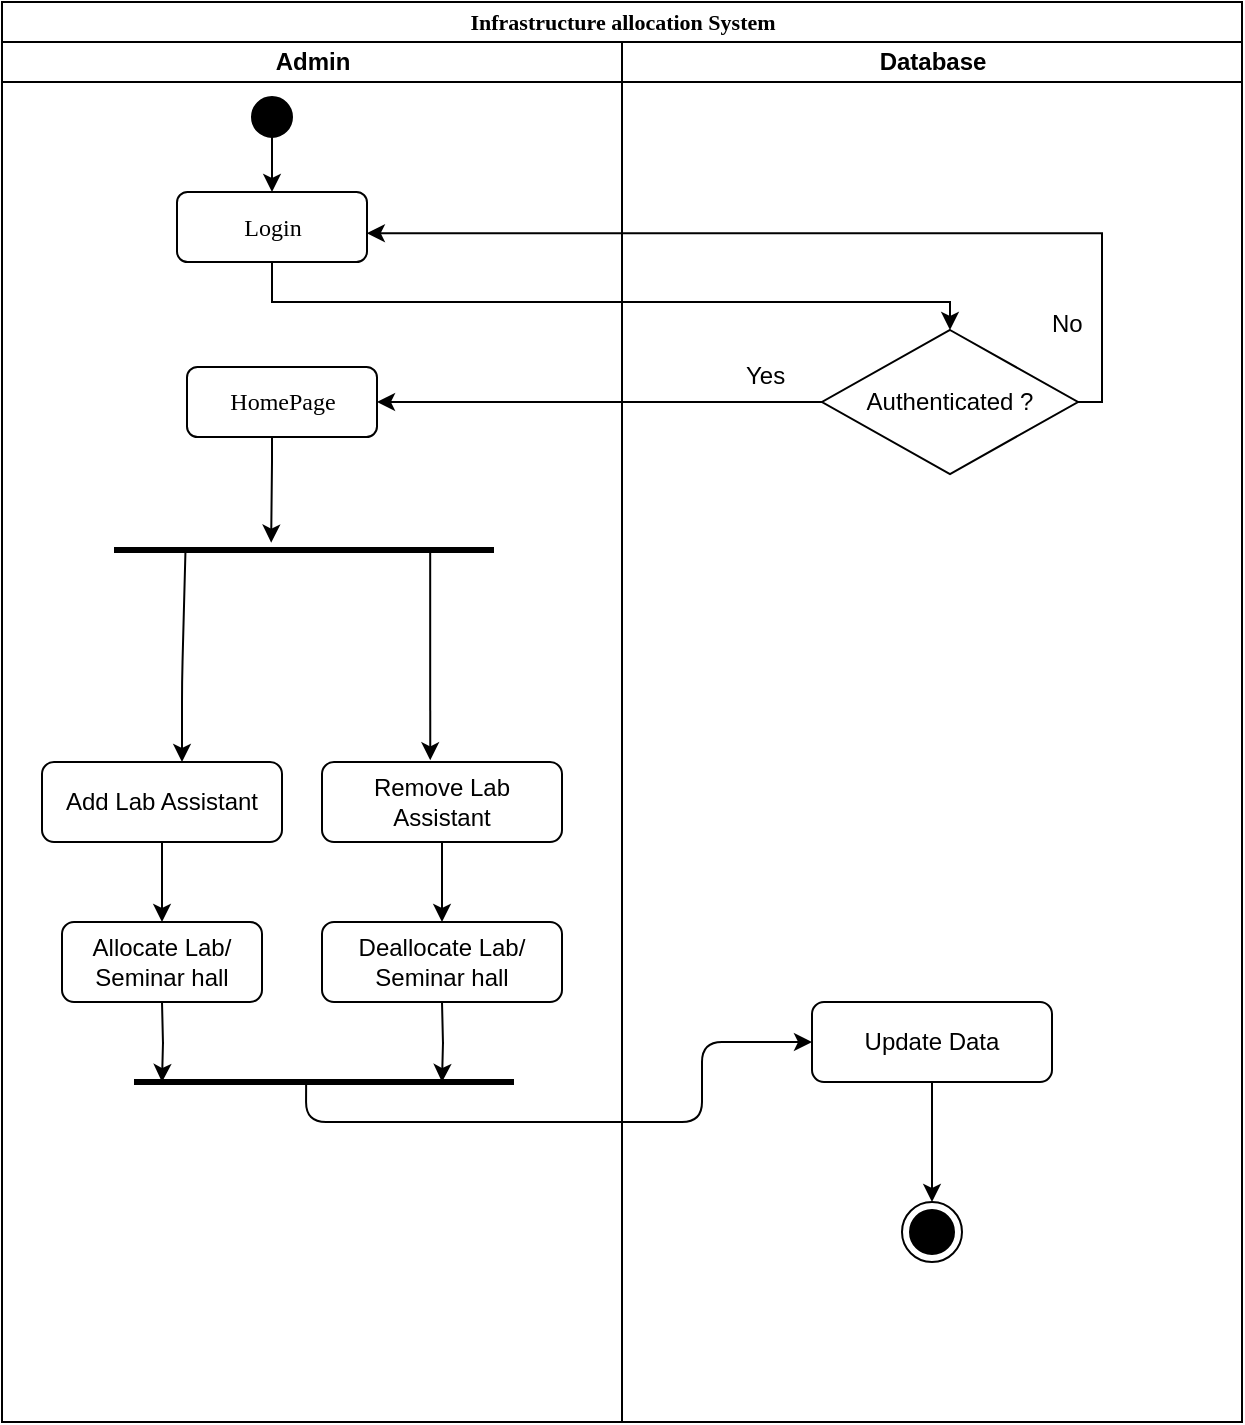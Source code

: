 <mxfile version="12.1.3" type="google" pages="3"><diagram name="Page-1" id="74e2e168-ea6b-b213-b513-2b3c1d86103e"><mxGraphModel dx="1041" dy="427" grid="1" gridSize="10" guides="1" tooltips="1" connect="1" arrows="1" fold="1" page="1" pageScale="1" pageWidth="1100" pageHeight="850" background="#ffffff" math="0" shadow="0"><root><mxCell id="0"/><mxCell id="1" parent="0"/><mxCell id="77e6c97f196da883-1" value="&lt;font style=&quot;font-size: 11px&quot;&gt;Infrastructure allocation System&lt;/font&gt;" style="swimlane;html=1;childLayout=stackLayout;startSize=20;rounded=0;shadow=0;labelBackgroundColor=none;strokeColor=#000000;strokeWidth=1;fillColor=#ffffff;fontFamily=Verdana;fontSize=8;fontColor=#000000;align=center;" parent="1" vertex="1"><mxGeometry x="310" y="40" width="620" height="710" as="geometry"><mxRectangle x="70" y="40" width="220" height="20" as="alternateBounds"/></mxGeometry></mxCell><mxCell id="77e6c97f196da883-4" value="Admin" style="swimlane;html=1;startSize=20;" parent="77e6c97f196da883-1" vertex="1"><mxGeometry y="20" width="310" height="690" as="geometry"><mxRectangle x="190" y="20" width="100" height="850" as="alternateBounds"/></mxGeometry></mxCell><mxCell id="auHFu0cXW8h2o8ZEL30k-44" style="edgeStyle=orthogonalEdgeStyle;rounded=0;orthogonalLoop=1;jettySize=auto;html=1;" parent="77e6c97f196da883-4" source="CKKticMdw2RrwCnCzweM-38" target="CKKticMdw2RrwCnCzweM-44" edge="1"><mxGeometry relative="1" as="geometry"/></mxCell><mxCell id="CKKticMdw2RrwCnCzweM-38" value="Add Lab Assistant" style="rounded=1;whiteSpace=wrap;html=1;fillColor=#FFFFFF;" parent="77e6c97f196da883-4" vertex="1"><mxGeometry x="20" y="360" width="120" height="40" as="geometry"/></mxCell><mxCell id="CKKticMdw2RrwCnCzweM-39" value="" style="ellipse;whiteSpace=wrap;html=1;fillColor=#000000;" parent="77e6c97f196da883-4" vertex="1"><mxGeometry x="125" y="27.5" width="20" height="20" as="geometry"/></mxCell><mxCell id="CKKticMdw2RrwCnCzweM-40" value="" style="endArrow=classic;html=1;exitX=0.5;exitY=1;exitDx=0;exitDy=0;entryX=0.5;entryY=0;entryDx=0;entryDy=0;" parent="77e6c97f196da883-4" source="CKKticMdw2RrwCnCzweM-39" target="CKKticMdw2RrwCnCzweM-82" edge="1"><mxGeometry width="50" height="50" relative="1" as="geometry"><mxPoint x="-315" y="-2.5" as="sourcePoint"/><mxPoint x="135" y="72.5" as="targetPoint"/></mxGeometry></mxCell><mxCell id="CKKticMdw2RrwCnCzweM-44" value="&lt;div&gt;Allocate Lab/&lt;/div&gt;&lt;div&gt;Seminar hall&lt;br&gt;&lt;/div&gt;" style="rounded=1;whiteSpace=wrap;html=1;fillColor=#FFFFFF;" parent="77e6c97f196da883-4" vertex="1"><mxGeometry x="30" y="440" width="100" height="40" as="geometry"/></mxCell><mxCell id="auHFu0cXW8h2o8ZEL30k-43" style="edgeStyle=orthogonalEdgeStyle;rounded=0;orthogonalLoop=1;jettySize=auto;html=1;" parent="77e6c97f196da883-4" source="CKKticMdw2RrwCnCzweM-46" target="CKKticMdw2RrwCnCzweM-48" edge="1"><mxGeometry relative="1" as="geometry"/></mxCell><mxCell id="CKKticMdw2RrwCnCzweM-46" value="Remove Lab Assistant" style="rounded=1;whiteSpace=wrap;html=1;fillColor=#FFFFFF;" parent="77e6c97f196da883-4" vertex="1"><mxGeometry x="160" y="360" width="120" height="40" as="geometry"/></mxCell><mxCell id="CKKticMdw2RrwCnCzweM-48" value="&lt;div&gt;Deallocate Lab/&lt;/div&gt;&lt;div&gt;Seminar hall&lt;br&gt;&lt;/div&gt;" style="rounded=1;whiteSpace=wrap;html=1;fillColor=#FFFFFF;" parent="77e6c97f196da883-4" vertex="1"><mxGeometry x="160" y="440" width="120" height="40" as="geometry"/></mxCell><mxCell id="CKKticMdw2RrwCnCzweM-51" value="" style="endArrow=classic;html=1;strokeWidth=1;exitX=0.188;exitY=0.625;exitDx=0;exitDy=0;exitPerimeter=0;" parent="77e6c97f196da883-4" source="auHFu0cXW8h2o8ZEL30k-49" edge="1"><mxGeometry width="50" height="50" relative="1" as="geometry"><mxPoint x="80" y="290.0" as="sourcePoint"/><mxPoint x="90" y="360" as="targetPoint"/><Array as="points"><mxPoint x="90" y="320"/></Array></mxGeometry></mxCell><mxCell id="CKKticMdw2RrwCnCzweM-82" value="&lt;font style=&quot;font-size: 12px&quot;&gt;Login&lt;/font&gt;" style="rounded=1;whiteSpace=wrap;html=1;shadow=0;labelBackgroundColor=none;strokeColor=#000000;strokeWidth=1;fillColor=#ffffff;fontFamily=Verdana;fontSize=8;fontColor=#000000;align=center;" parent="77e6c97f196da883-4" vertex="1"><mxGeometry x="87.5" y="75" width="95" height="35" as="geometry"/></mxCell><mxCell id="CKKticMdw2RrwCnCzweM-84" value="" style="endArrow=classic;html=1;strokeWidth=1;entryX=0.451;entryY=-0.021;entryDx=0;entryDy=0;exitX=0.832;exitY=0.313;exitDx=0;exitDy=0;exitPerimeter=0;entryPerimeter=0;" parent="77e6c97f196da883-4" source="auHFu0cXW8h2o8ZEL30k-49" target="CKKticMdw2RrwCnCzweM-46" edge="1"><mxGeometry width="50" height="50" relative="1" as="geometry"><mxPoint x="190" y="290.0" as="sourcePoint"/><mxPoint x="190" y="500" as="targetPoint"/><Array as="points"/></mxGeometry></mxCell><mxCell id="auHFu0cXW8h2o8ZEL30k-36" style="edgeStyle=orthogonalEdgeStyle;rounded=0;orthogonalLoop=1;jettySize=auto;html=1;" parent="77e6c97f196da883-4" source="auHFu0cXW8h2o8ZEL30k-28" edge="1"><mxGeometry relative="1" as="geometry"><mxPoint x="134.571" y="250.312" as="targetPoint"/><Array as="points"><mxPoint x="135" y="210"/><mxPoint x="135" y="210"/></Array></mxGeometry></mxCell><mxCell id="auHFu0cXW8h2o8ZEL30k-28" value="&lt;font style=&quot;font-size: 12px&quot;&gt;HomePage&lt;/font&gt;" style="rounded=1;whiteSpace=wrap;html=1;shadow=0;labelBackgroundColor=none;strokeColor=#000000;strokeWidth=1;fillColor=#ffffff;fontFamily=Verdana;fontSize=8;fontColor=#000000;align=center;" parent="77e6c97f196da883-4" vertex="1"><mxGeometry x="92.5" y="162.5" width="95" height="35" as="geometry"/></mxCell><mxCell id="auHFu0cXW8h2o8ZEL30k-49" value="" style="line;strokeWidth=3;fillColor=none;align=left;verticalAlign=middle;spacingTop=-1;spacingLeft=3;spacingRight=3;rotatable=0;labelPosition=right;points=[];portConstraint=eastwest;" parent="77e6c97f196da883-4" vertex="1"><mxGeometry x="56" y="250" width="190" height="8" as="geometry"/></mxCell><mxCell id="auHFu0cXW8h2o8ZEL30k-51" value="" style="line;strokeWidth=3;fillColor=none;align=left;verticalAlign=middle;spacingTop=-1;spacingLeft=3;spacingRight=3;rotatable=0;labelPosition=right;points=[];portConstraint=eastwest;" parent="77e6c97f196da883-4" vertex="1"><mxGeometry x="66" y="380" width="190" height="280" as="geometry"/></mxCell><mxCell id="auHFu0cXW8h2o8ZEL30k-57" style="edgeStyle=orthogonalEdgeStyle;rounded=0;orthogonalLoop=1;jettySize=auto;html=1;" parent="77e6c97f196da883-4" edge="1"><mxGeometry relative="1" as="geometry"><mxPoint x="220" y="480" as="sourcePoint"/><mxPoint x="220" y="520" as="targetPoint"/></mxGeometry></mxCell><mxCell id="auHFu0cXW8h2o8ZEL30k-58" style="edgeStyle=orthogonalEdgeStyle;rounded=0;orthogonalLoop=1;jettySize=auto;html=1;" parent="77e6c97f196da883-4" edge="1"><mxGeometry relative="1" as="geometry"><mxPoint x="80" y="480" as="sourcePoint"/><mxPoint x="80" y="520" as="targetPoint"/></mxGeometry></mxCell><mxCell id="auHFu0cXW8h2o8ZEL30k-1" value="Database" style="swimlane;html=1;startSize=20;" parent="77e6c97f196da883-1" vertex="1"><mxGeometry x="310" y="20" width="310" height="690" as="geometry"><mxRectangle x="190" y="20" width="100" height="850" as="alternateBounds"/></mxGeometry></mxCell><mxCell id="auHFu0cXW8h2o8ZEL30k-19" value="Authenticated ?" style="rhombus;whiteSpace=wrap;html=1;" parent="auHFu0cXW8h2o8ZEL30k-1" vertex="1"><mxGeometry x="100" y="144" width="128" height="72" as="geometry"/></mxCell><mxCell id="auHFu0cXW8h2o8ZEL30k-27" value="Yes" style="text;html=1;resizable=0;points=[];autosize=1;align=left;verticalAlign=top;spacingTop=-4;" parent="auHFu0cXW8h2o8ZEL30k-1" vertex="1"><mxGeometry x="60" y="157" width="40" height="20" as="geometry"/></mxCell><mxCell id="auHFu0cXW8h2o8ZEL30k-31" value="No" style="text;html=1;resizable=0;points=[];autosize=1;align=left;verticalAlign=top;spacingTop=-4;" parent="auHFu0cXW8h2o8ZEL30k-1" vertex="1"><mxGeometry x="213" y="131" width="30" height="20" as="geometry"/></mxCell><mxCell id="auHFu0cXW8h2o8ZEL30k-48" style="edgeStyle=orthogonalEdgeStyle;rounded=0;orthogonalLoop=1;jettySize=auto;html=1;" parent="auHFu0cXW8h2o8ZEL30k-1" source="auHFu0cXW8h2o8ZEL30k-45" target="CKKticMdw2RrwCnCzweM-87" edge="1"><mxGeometry relative="1" as="geometry"/></mxCell><mxCell id="auHFu0cXW8h2o8ZEL30k-45" value="Update Data" style="rounded=1;whiteSpace=wrap;html=1;" parent="auHFu0cXW8h2o8ZEL30k-1" vertex="1"><mxGeometry x="95" y="480" width="120" height="40" as="geometry"/></mxCell><mxCell id="CKKticMdw2RrwCnCzweM-87" value="" style="ellipse;html=1;shape=endState;fillColor=#000000;strokeColor=#000000;" parent="auHFu0cXW8h2o8ZEL30k-1" vertex="1"><mxGeometry x="140" y="580" width="30" height="30" as="geometry"/></mxCell><mxCell id="auHFu0cXW8h2o8ZEL30k-25" style="edgeStyle=orthogonalEdgeStyle;rounded=0;orthogonalLoop=1;jettySize=auto;html=1;" parent="77e6c97f196da883-1" source="CKKticMdw2RrwCnCzweM-82" target="auHFu0cXW8h2o8ZEL30k-19" edge="1"><mxGeometry relative="1" as="geometry"><mxPoint x="474" y="140" as="targetPoint"/><Array as="points"><mxPoint x="135" y="150"/><mxPoint x="474" y="150"/></Array></mxGeometry></mxCell><mxCell id="auHFu0cXW8h2o8ZEL30k-26" style="edgeStyle=orthogonalEdgeStyle;rounded=0;orthogonalLoop=1;jettySize=auto;html=1;" parent="77e6c97f196da883-1" source="auHFu0cXW8h2o8ZEL30k-19" target="auHFu0cXW8h2o8ZEL30k-28" edge="1"><mxGeometry relative="1" as="geometry"><mxPoint x="200" y="200" as="targetPoint"/><Array as="points"><mxPoint x="220" y="200"/><mxPoint x="220" y="200"/></Array></mxGeometry></mxCell><mxCell id="auHFu0cXW8h2o8ZEL30k-29" style="edgeStyle=orthogonalEdgeStyle;rounded=0;orthogonalLoop=1;jettySize=auto;html=1;entryX=1;entryY=0.5;entryDx=0;entryDy=0;exitX=1;exitY=0.5;exitDx=0;exitDy=0;" parent="77e6c97f196da883-1" source="auHFu0cXW8h2o8ZEL30k-19" edge="1"><mxGeometry relative="1" as="geometry"><mxPoint x="550" y="200" as="sourcePoint"/><mxPoint x="182.429" y="115.571" as="targetPoint"/><Array as="points"><mxPoint x="550" y="200"/><mxPoint x="550" y="116"/></Array></mxGeometry></mxCell><mxCell id="auHFu0cXW8h2o8ZEL30k-61" value="" style="endArrow=classic;html=1;exitX=0.453;exitY=0.5;exitDx=0;exitDy=0;exitPerimeter=0;entryX=0;entryY=0.5;entryDx=0;entryDy=0;" parent="77e6c97f196da883-1" source="auHFu0cXW8h2o8ZEL30k-51" target="auHFu0cXW8h2o8ZEL30k-45" edge="1"><mxGeometry width="50" height="50" relative="1" as="geometry"><mxPoint x="130" y="660" as="sourcePoint"/><mxPoint x="180" y="610" as="targetPoint"/><Array as="points"><mxPoint x="152" y="560"/><mxPoint x="350" y="560"/><mxPoint x="350" y="520"/></Array></mxGeometry></mxCell></root></mxGraphModel></diagram><diagram id="tAJV4LWtmqEeWBpc2RHE" name="Page-2"><mxGraphModel dx="801" dy="427" grid="1" gridSize="10" guides="1" tooltips="1" connect="1" arrows="1" fold="1" page="1" pageScale="1" pageWidth="850" pageHeight="1100" math="0" shadow="0"><root><mxCell id="uNFVaRYTI4YMqN9OJXXF-0"/><mxCell id="uNFVaRYTI4YMqN9OJXXF-1" parent="uNFVaRYTI4YMqN9OJXXF-0"/><mxCell id="uNFVaRYTI4YMqN9OJXXF-2" value="Teacher" style="swimlane;html=1;startSize=20;" vertex="1" parent="uNFVaRYTI4YMqN9OJXXF-1"><mxGeometry x="70" y="60" width="270" height="850" as="geometry"><mxRectangle y="20" width="80" height="850" as="alternateBounds"/></mxGeometry></mxCell><mxCell id="uNFVaRYTI4YMqN9OJXXF-3" value="&lt;font style=&quot;font-size: 12px&quot;&gt;Login&lt;/font&gt;" style="rounded=1;whiteSpace=wrap;html=1;shadow=0;labelBackgroundColor=none;strokeColor=#000000;strokeWidth=1;fillColor=#ffffff;fontFamily=Verdana;fontSize=8;fontColor=#000000;align=center;" vertex="1" parent="uNFVaRYTI4YMqN9OJXXF-2"><mxGeometry x="35.5" y="173.5" width="95" height="35" as="geometry"/></mxCell><mxCell id="uNFVaRYTI4YMqN9OJXXF-4" value="" style="ellipse;whiteSpace=wrap;html=1;fillColor=#000000;" vertex="1" parent="uNFVaRYTI4YMqN9OJXXF-2"><mxGeometry x="63" y="30" width="20" height="20" as="geometry"/></mxCell><mxCell id="uNFVaRYTI4YMqN9OJXXF-5" value="&lt;div&gt;&lt;font style=&quot;font-size: 12px&quot;&gt;Already a &lt;br&gt;&lt;/font&gt;&lt;/div&gt;&lt;div&gt;&lt;font style=&quot;font-size: 12px&quot;&gt;user ?&lt;/font&gt;&lt;/div&gt;" style="rhombus;whiteSpace=wrap;html=1;fillColor=#FFFFFF;" vertex="1" parent="uNFVaRYTI4YMqN9OJXXF-2"><mxGeometry x="33" y="75" width="80" height="80" as="geometry"/></mxCell><mxCell id="uNFVaRYTI4YMqN9OJXXF-6" value="" style="endArrow=classic;html=1;exitX=0.5;exitY=1;exitDx=0;exitDy=0;entryX=1.004;entryY=1.065;entryDx=0;entryDy=0;entryPerimeter=0;" edge="1" parent="uNFVaRYTI4YMqN9OJXXF-2"><mxGeometry width="50" height="50" relative="1" as="geometry"><mxPoint x="73" y="155" as="sourcePoint"/><mxPoint x="72.16" y="174.8" as="targetPoint"/></mxGeometry></mxCell><mxCell id="uNFVaRYTI4YMqN9OJXXF-7" value="&lt;font style=&quot;font-size: 12px&quot;&gt;Register&lt;/font&gt;" style="rounded=1;whiteSpace=wrap;html=1;shadow=0;labelBackgroundColor=none;strokeColor=#000000;strokeWidth=1;fillColor=#ffffff;fontFamily=Verdana;fontSize=8;fontColor=#000000;align=center;" vertex="1" parent="uNFVaRYTI4YMqN9OJXXF-2"><mxGeometry x="148" y="100" width="100" height="30" as="geometry"/></mxCell><mxCell id="uNFVaRYTI4YMqN9OJXXF-8" value="" style="endArrow=classic;html=1;exitX=1;exitY=0.5;exitDx=0;exitDy=0;entryX=0;entryY=0.5;entryDx=0;entryDy=0;" edge="1" parent="uNFVaRYTI4YMqN9OJXXF-2" source="uNFVaRYTI4YMqN9OJXXF-5" target="uNFVaRYTI4YMqN9OJXXF-7"><mxGeometry width="50" height="50" relative="1" as="geometry"><mxPoint x="183" y="140" as="sourcePoint"/><mxPoint x="233" y="90" as="targetPoint"/><Array as="points"/></mxGeometry></mxCell><mxCell id="uNFVaRYTI4YMqN9OJXXF-10" value="&lt;font style=&quot;font-size: 12px&quot;&gt;View Available Labs / Seminar hall&lt;br&gt;&lt;/font&gt;" style="rounded=1;whiteSpace=wrap;html=1;fillColor=#FFFFFF;" vertex="1" parent="uNFVaRYTI4YMqN9OJXXF-2"><mxGeometry x="148" y="375" width="110" height="45" as="geometry"/></mxCell><mxCell id="uNFVaRYTI4YMqN9OJXXF-11" style="edgeStyle=orthogonalEdgeStyle;rounded=0;orthogonalLoop=1;jettySize=auto;html=1;entryX=0.441;entryY=-0.006;entryDx=0;entryDy=0;entryPerimeter=0;" edge="1" parent="uNFVaRYTI4YMqN9OJXXF-2" source="uNFVaRYTI4YMqN9OJXXF-12" target="uNFVaRYTI4YMqN9OJXXF-39"><mxGeometry relative="1" as="geometry"><Array as="points"><mxPoint x="193" y="500"/><mxPoint x="193" y="500"/></Array></mxGeometry></mxCell><mxCell id="uNFVaRYTI4YMqN9OJXXF-12" value="&lt;div&gt;Make a request to book lab /&lt;/div&gt;&lt;div&gt;Seminar hall&lt;/div&gt;" style="rounded=1;whiteSpace=wrap;html=1;fillColor=#FFFFFF;" vertex="1" parent="uNFVaRYTI4YMqN9OJXXF-2"><mxGeometry x="148" y="440" width="106" height="50" as="geometry"/></mxCell><mxCell id="uNFVaRYTI4YMqN9OJXXF-13" value="" style="endArrow=classic;html=1;exitX=0.5;exitY=1;exitDx=0;exitDy=0;entryX=0.5;entryY=0;entryDx=0;entryDy=0;" edge="1" parent="uNFVaRYTI4YMqN9OJXXF-2" target="uNFVaRYTI4YMqN9OJXXF-5"><mxGeometry width="50" height="50" relative="1" as="geometry"><mxPoint x="73" y="50" as="sourcePoint"/><mxPoint x="83" y="70" as="targetPoint"/></mxGeometry></mxCell><mxCell id="uNFVaRYTI4YMqN9OJXXF-14" value="" style="endArrow=classic;html=1;strokeWidth=1;exitX=0.465;exitY=1.021;exitDx=0;exitDy=0;exitPerimeter=0;" edge="1" parent="uNFVaRYTI4YMqN9OJXXF-2" source="uNFVaRYTI4YMqN9OJXXF-10"><mxGeometry width="50" height="50" relative="1" as="geometry"><mxPoint x="178" y="354" as="sourcePoint"/><mxPoint x="199" y="439" as="targetPoint"/></mxGeometry></mxCell><mxCell id="uNFVaRYTI4YMqN9OJXXF-15" value="View History" style="rounded=1;whiteSpace=wrap;html=1;strokeColor=#000000;fillColor=#FFFFFF;" vertex="1" parent="uNFVaRYTI4YMqN9OJXXF-2"><mxGeometry x="23" y="310" width="98" height="40" as="geometry"/></mxCell><mxCell id="uNFVaRYTI4YMqN9OJXXF-16" value="" style="endArrow=none;html=1;strokeWidth=3;" edge="1" parent="uNFVaRYTI4YMqN9OJXXF-2"><mxGeometry width="50" height="50" relative="1" as="geometry"><mxPoint x="53" y="279" as="sourcePoint"/><mxPoint x="213" y="279" as="targetPoint"/></mxGeometry></mxCell><mxCell id="uNFVaRYTI4YMqN9OJXXF-17" value="" style="endArrow=classic;html=1;strokeWidth=1;entryX=0.612;entryY=-0.025;entryDx=0;entryDy=0;entryPerimeter=0;" edge="1" parent="uNFVaRYTI4YMqN9OJXXF-2" target="uNFVaRYTI4YMqN9OJXXF-15"><mxGeometry width="50" height="50" relative="1" as="geometry"><mxPoint x="83" y="280" as="sourcePoint"/><mxPoint x="103" y="360" as="targetPoint"/></mxGeometry></mxCell><mxCell id="uNFVaRYTI4YMqN9OJXXF-18" value="Download Confirmation letter" style="rounded=1;whiteSpace=wrap;html=1;fillColor=#FFFFFF;" vertex="1" parent="uNFVaRYTI4YMqN9OJXXF-2"><mxGeometry x="23" y="505" width="110" height="50" as="geometry"/></mxCell><mxCell id="uNFVaRYTI4YMqN9OJXXF-19" value="Request accepted ?" style="rhombus;whiteSpace=wrap;html=1;strokeColor=#000000;fillColor=#FFFFFF;" vertex="1" parent="uNFVaRYTI4YMqN9OJXXF-2"><mxGeometry x="23" y="388" width="88" height="82" as="geometry"/></mxCell><mxCell id="uNFVaRYTI4YMqN9OJXXF-20" value="" style="endArrow=classic;html=1;strokeWidth=1;exitX=0.448;exitY=0.989;exitDx=0;exitDy=0;entryX=0.5;entryY=0;entryDx=0;entryDy=0;exitPerimeter=0;" edge="1" parent="uNFVaRYTI4YMqN9OJXXF-2" source="uNFVaRYTI4YMqN9OJXXF-15" target="uNFVaRYTI4YMqN9OJXXF-19"><mxGeometry width="50" height="50" relative="1" as="geometry"><mxPoint x="83" y="630" as="sourcePoint"/><mxPoint x="133" y="580" as="targetPoint"/></mxGeometry></mxCell><mxCell id="uNFVaRYTI4YMqN9OJXXF-21" value="" style="endArrow=classic;html=1;strokeWidth=1;exitX=0.5;exitY=1;exitDx=0;exitDy=0;entryX=0.4;entryY=0;entryDx=0;entryDy=0;entryPerimeter=0;" edge="1" parent="uNFVaRYTI4YMqN9OJXXF-2" source="uNFVaRYTI4YMqN9OJXXF-19" target="uNFVaRYTI4YMqN9OJXXF-18"><mxGeometry width="50" height="50" relative="1" as="geometry"><mxPoint x="63" y="640" as="sourcePoint"/><mxPoint x="113" y="590" as="targetPoint"/></mxGeometry></mxCell><mxCell id="uNFVaRYTI4YMqN9OJXXF-22" value="" style="ellipse;html=1;shape=endState;fillColor=#000000;strokeColor=#000000;" vertex="1" parent="uNFVaRYTI4YMqN9OJXXF-2"><mxGeometry x="128" y="740" width="30" height="30" as="geometry"/></mxCell><mxCell id="uNFVaRYTI4YMqN9OJXXF-23" value="" style="endArrow=classic;html=1;strokeWidth=1;exitX=1;exitY=0.5;exitDx=0;exitDy=0;" edge="1" parent="uNFVaRYTI4YMqN9OJXXF-2" source="uNFVaRYTI4YMqN9OJXXF-19"><mxGeometry width="50" height="50" relative="1" as="geometry"><mxPoint x="183" y="560" as="sourcePoint"/><mxPoint x="143" y="600" as="targetPoint"/><Array as="points"><mxPoint x="123" y="429"/><mxPoint x="123" y="490"/><mxPoint x="143" y="490"/></Array></mxGeometry></mxCell><mxCell id="uNFVaRYTI4YMqN9OJXXF-24" value="" style="endArrow=none;html=1;strokeWidth=3;" edge="1" parent="uNFVaRYTI4YMqN9OJXXF-2"><mxGeometry width="50" height="50" relative="1" as="geometry"><mxPoint x="60" y="599" as="sourcePoint"/><mxPoint x="220" y="599" as="targetPoint"/><Array as="points"><mxPoint x="143" y="599"/></Array></mxGeometry></mxCell><mxCell id="uNFVaRYTI4YMqN9OJXXF-25" value="" style="endArrow=classic;html=1;strokeWidth=1;exitX=0.5;exitY=1;exitDx=0;exitDy=0;" edge="1" parent="uNFVaRYTI4YMqN9OJXXF-2" source="uNFVaRYTI4YMqN9OJXXF-18"><mxGeometry width="50" height="50" relative="1" as="geometry"><mxPoint x="73" y="690" as="sourcePoint"/><mxPoint x="123" y="600" as="targetPoint"/><Array as="points"><mxPoint x="78" y="570"/><mxPoint x="123" y="570"/></Array></mxGeometry></mxCell><mxCell id="uNFVaRYTI4YMqN9OJXXF-28" value="No" style="text;html=1;resizable=0;points=[];autosize=1;align=left;verticalAlign=top;spacingTop=-4;" vertex="1" parent="uNFVaRYTI4YMqN9OJXXF-2"><mxGeometry x="53" y="218.5" width="30" height="20" as="geometry"/></mxCell><mxCell id="uNFVaRYTI4YMqN9OJXXF-30" value="" style="endArrow=classic;html=1;exitX=1;exitY=0.75;exitDx=0;exitDy=0;" edge="1" parent="uNFVaRYTI4YMqN9OJXXF-2" source="uNFVaRYTI4YMqN9OJXXF-3"><mxGeometry width="50" height="50" relative="1" as="geometry"><mxPoint x="173" y="260" as="sourcePoint"/><mxPoint x="360" y="200" as="targetPoint"/><Array as="points"><mxPoint x="143" y="200"/></Array></mxGeometry></mxCell><mxCell id="uNFVaRYTI4YMqN9OJXXF-31" value="" style="endArrow=classic;html=1;exitX=0.5;exitY=1;exitDx=0;exitDy=0;" edge="1" parent="uNFVaRYTI4YMqN9OJXXF-2" source="NiL82sign3Pjr6jbmRKl-1"><mxGeometry width="50" height="50" relative="1" as="geometry"><mxPoint x="144" y="264" as="sourcePoint"/><mxPoint x="143" y="280" as="targetPoint"/><Array as="points"><mxPoint x="425" y="260"/><mxPoint x="143" y="260"/></Array></mxGeometry></mxCell><mxCell id="uNFVaRYTI4YMqN9OJXXF-32" value="Yes" style="text;html=1;resizable=0;points=[];autosize=1;align=left;verticalAlign=top;spacingTop=-4;" vertex="1" parent="uNFVaRYTI4YMqN9OJXXF-2"><mxGeometry x="73" y="154.5" width="40" height="20" as="geometry"/></mxCell><mxCell id="uNFVaRYTI4YMqN9OJXXF-33" style="edgeStyle=orthogonalEdgeStyle;rounded=0;orthogonalLoop=1;jettySize=auto;html=1;exitX=0;exitY=0.5;exitDx=0;exitDy=0;" edge="1" parent="uNFVaRYTI4YMqN9OJXXF-2" source="uNFVaRYTI4YMqN9OJXXF-35"><mxGeometry relative="1" as="geometry"><mxPoint x="90.977" y="659.977" as="sourcePoint"/><mxPoint x="142" y="265" as="targetPoint"/><Array as="points"><mxPoint x="10" y="665"/><mxPoint x="10" y="265"/></Array></mxGeometry></mxCell><mxCell id="uNFVaRYTI4YMqN9OJXXF-34" value="Yes" style="text;html=1;resizable=0;points=[];align=center;verticalAlign=middle;labelBackgroundColor=#ffffff;" vertex="1" connectable="0" parent="uNFVaRYTI4YMqN9OJXXF-33"><mxGeometry x="-0.912" y="1" relative="1" as="geometry"><mxPoint as="offset"/></mxGeometry></mxCell><mxCell id="uNFVaRYTI4YMqN9OJXXF-35" value="&lt;font style=&quot;font-size: 10px&quot;&gt;Continue?&lt;/font&gt;" style="rhombus;whiteSpace=wrap;html=1;" vertex="1" parent="uNFVaRYTI4YMqN9OJXXF-2"><mxGeometry x="103" y="630" width="80" height="70" as="geometry"/></mxCell><mxCell id="uNFVaRYTI4YMqN9OJXXF-36" value="" style="endArrow=classic;html=1;entryX=0.5;entryY=0;entryDx=0;entryDy=0;" edge="1" parent="uNFVaRYTI4YMqN9OJXXF-2" target="uNFVaRYTI4YMqN9OJXXF-35"><mxGeometry width="50" height="50" relative="1" as="geometry"><mxPoint x="143" y="600" as="sourcePoint"/><mxPoint x="203" y="600" as="targetPoint"/></mxGeometry></mxCell><mxCell id="uNFVaRYTI4YMqN9OJXXF-37" value="" style="endArrow=classic;html=1;entryX=0.5;entryY=0;entryDx=0;entryDy=0;exitX=0.5;exitY=1;exitDx=0;exitDy=0;" edge="1" parent="uNFVaRYTI4YMqN9OJXXF-2" source="uNFVaRYTI4YMqN9OJXXF-35" target="uNFVaRYTI4YMqN9OJXXF-22"><mxGeometry width="50" height="50" relative="1" as="geometry"><mxPoint x="123" y="750" as="sourcePoint"/><mxPoint x="173" y="700" as="targetPoint"/></mxGeometry></mxCell><mxCell id="uNFVaRYTI4YMqN9OJXXF-38" value="&lt;font style=&quot;font-size: 10px&quot;&gt;No&lt;/font&gt;" style="text;html=1;resizable=0;points=[];align=center;verticalAlign=middle;labelBackgroundColor=#ffffff;" vertex="1" connectable="0" parent="uNFVaRYTI4YMqN9OJXXF-37"><mxGeometry x="-0.436" y="1" relative="1" as="geometry"><mxPoint as="offset"/></mxGeometry></mxCell><mxCell id="uNFVaRYTI4YMqN9OJXXF-39" value="&lt;div&gt;Enter Event &lt;br&gt;&lt;/div&gt;&lt;div&gt;Details &amp;amp;&lt;/div&gt;&lt;div&gt;Book&lt;br&gt;&lt;/div&gt;" style="rounded=1;whiteSpace=wrap;html=1;fillColor=#FFFFFF;" vertex="1" parent="uNFVaRYTI4YMqN9OJXXF-2"><mxGeometry x="148" y="520" width="102" height="50" as="geometry"/></mxCell><mxCell id="uNFVaRYTI4YMqN9OJXXF-40" value="&lt;div&gt;Search lab / Seminar hall &lt;br&gt;&lt;/div&gt;&lt;div&gt;by date&lt;/div&gt;" style="rounded=1;whiteSpace=wrap;html=1;fillColor=#FFFFFF;" vertex="1" parent="uNFVaRYTI4YMqN9OJXXF-2"><mxGeometry x="143" y="310" width="110" height="45" as="geometry"/></mxCell><mxCell id="uNFVaRYTI4YMqN9OJXXF-41" value="" style="endArrow=classic;html=1;strokeWidth=1;entryX=0.484;entryY=0.006;entryDx=0;entryDy=0;entryPerimeter=0;" edge="1" parent="uNFVaRYTI4YMqN9OJXXF-2" target="uNFVaRYTI4YMqN9OJXXF-10"><mxGeometry width="50" height="50" relative="1" as="geometry"><mxPoint x="201" y="355" as="sourcePoint"/><mxPoint x="209" y="449" as="targetPoint"/><Array as="points"><mxPoint x="201" y="355"/></Array></mxGeometry></mxCell><mxCell id="NiL82sign3Pjr6jbmRKl-0" value="Database" style="swimlane;html=1;startSize=20;" vertex="1" parent="uNFVaRYTI4YMqN9OJXXF-1"><mxGeometry x="340" y="60" width="310" height="850" as="geometry"><mxRectangle x="190" y="20" width="100" height="850" as="alternateBounds"/></mxGeometry></mxCell><mxCell id="NiL82sign3Pjr6jbmRKl-1" value="Authenticated ?" style="rhombus;whiteSpace=wrap;html=1;" vertex="1" parent="NiL82sign3Pjr6jbmRKl-0"><mxGeometry x="91" y="165" width="128" height="72" as="geometry"/></mxCell><mxCell id="NiL82sign3Pjr6jbmRKl-2" value="Yes" style="text;html=1;resizable=0;points=[];autosize=1;align=left;verticalAlign=top;spacingTop=-4;" vertex="1" parent="NiL82sign3Pjr6jbmRKl-0"><mxGeometry x="110" y="237" width="40" height="20" as="geometry"/></mxCell><mxCell id="NiL82sign3Pjr6jbmRKl-3" value="No" style="text;html=1;resizable=0;points=[];autosize=1;align=left;verticalAlign=top;spacingTop=-4;" vertex="1" parent="NiL82sign3Pjr6jbmRKl-0"><mxGeometry x="220" y="161" width="30" height="20" as="geometry"/></mxCell><mxCell id="KONoqiscBr8lPBgJ75-P-9" value="" style="endArrow=none;html=1;exitX=1;exitY=0.5;exitDx=0;exitDy=0;" edge="1" parent="NiL82sign3Pjr6jbmRKl-0" source="NiL82sign3Pjr6jbmRKl-1"><mxGeometry width="50" height="50" relative="1" as="geometry"><mxPoint x="220" y="260" as="sourcePoint"/><mxPoint x="140" y="140" as="targetPoint"/><Array as="points"><mxPoint x="219" y="140"/></Array></mxGeometry></mxCell><mxCell id="KONoqiscBr8lPBgJ75-P-2" style="edgeStyle=orthogonalEdgeStyle;rounded=0;orthogonalLoop=1;jettySize=auto;html=1;exitX=1;exitY=0.5;exitDx=0;exitDy=0;entryX=0;entryY=0.5;entryDx=0;entryDy=0;" edge="1" parent="uNFVaRYTI4YMqN9OJXXF-1" source="KONoqiscBr8lPBgJ75-P-0" target="KONoqiscBr8lPBgJ75-P-3"><mxGeometry relative="1" as="geometry"><mxPoint x="400" y="150" as="targetPoint"/></mxGeometry></mxCell><mxCell id="KONoqiscBr8lPBgJ75-P-0" value="&lt;font style=&quot;font-size: 12px&quot;&gt;Enter Details&lt;/font&gt;" style="rounded=1;whiteSpace=wrap;html=1;shadow=0;labelBackgroundColor=none;strokeColor=#000000;strokeWidth=1;fillColor=#ffffff;fontFamily=Verdana;fontSize=8;fontColor=#000000;align=center;" vertex="1" parent="uNFVaRYTI4YMqN9OJXXF-1"><mxGeometry x="218" y="210" width="100" height="30" as="geometry"/></mxCell><mxCell id="KONoqiscBr8lPBgJ75-P-1" style="edgeStyle=orthogonalEdgeStyle;rounded=0;orthogonalLoop=1;jettySize=auto;html=1;exitX=0.5;exitY=1;exitDx=0;exitDy=0;entryX=0.5;entryY=0;entryDx=0;entryDy=0;" edge="1" parent="uNFVaRYTI4YMqN9OJXXF-1" source="uNFVaRYTI4YMqN9OJXXF-7" target="KONoqiscBr8lPBgJ75-P-0"><mxGeometry relative="1" as="geometry"/></mxCell><mxCell id="KONoqiscBr8lPBgJ75-P-3" value="&lt;font style=&quot;font-size: 12px&quot;&gt;Save Details&lt;br&gt;&lt;/font&gt;" style="rounded=1;whiteSpace=wrap;html=1;shadow=0;labelBackgroundColor=none;strokeColor=#000000;strokeWidth=1;fillColor=#ffffff;fontFamily=Verdana;fontSize=8;fontColor=#000000;align=center;" vertex="1" parent="uNFVaRYTI4YMqN9OJXXF-1"><mxGeometry x="438" y="160" width="100" height="30" as="geometry"/></mxCell><mxCell id="KONoqiscBr8lPBgJ75-P-6" value="" style="endArrow=classic;html=1;exitX=0.5;exitY=1;exitDx=0;exitDy=0;entryX=1;entryY=0.5;entryDx=0;entryDy=0;" edge="1" parent="uNFVaRYTI4YMqN9OJXXF-1" source="KONoqiscBr8lPBgJ75-P-3" target="uNFVaRYTI4YMqN9OJXXF-3"><mxGeometry width="50" height="50" relative="1" as="geometry"><mxPoint x="360" y="190" as="sourcePoint"/><mxPoint x="410" y="140" as="targetPoint"/><Array as="points"><mxPoint x="488" y="200"/><mxPoint x="390" y="200"/><mxPoint x="390" y="250"/></Array></mxGeometry></mxCell></root></mxGraphModel></diagram><diagram id="9gkfy0cpORy5H8ULRtpG" name="Page-3"><mxGraphModel dx="1041" dy="427" grid="1" gridSize="10" guides="1" tooltips="1" connect="1" arrows="1" fold="1" page="1" pageScale="1" pageWidth="850" pageHeight="1100" math="0" shadow="0"><root><mxCell id="gwWIj5WP6xWgalJ4rtKh-0"/><mxCell id="gwWIj5WP6xWgalJ4rtKh-1" parent="gwWIj5WP6xWgalJ4rtKh-0"/><mxCell id="jZ-CO5YgLcVPSbrEwYAr-0" value="Lab Assistant" style="swimlane;html=1;startSize=20;" vertex="1" parent="gwWIj5WP6xWgalJ4rtKh-1"><mxGeometry x="70" y="60" width="430" height="850" as="geometry"><mxRectangle x="80" y="20" width="110" height="850" as="alternateBounds"/></mxGeometry></mxCell><mxCell id="jZ-CO5YgLcVPSbrEwYAr-1" value="&lt;font style=&quot;font-size: 12px&quot;&gt;Login&lt;/font&gt;" style="rounded=1;whiteSpace=wrap;html=1;shadow=0;labelBackgroundColor=none;strokeColor=#000000;strokeWidth=1;fillColor=#ffffff;fontFamily=Verdana;fontSize=8;fontColor=#000000;align=center;" vertex="1" parent="jZ-CO5YgLcVPSbrEwYAr-0"><mxGeometry x="172.5" y="83.5" width="95" height="35" as="geometry"/></mxCell><mxCell id="jZ-CO5YgLcVPSbrEwYAr-2" value="" style="ellipse;whiteSpace=wrap;html=1;fillColor=#000000;" vertex="1" parent="jZ-CO5YgLcVPSbrEwYAr-0"><mxGeometry x="210" y="29" width="20" height="20" as="geometry"/></mxCell><mxCell id="jZ-CO5YgLcVPSbrEwYAr-3" value="View all Requests" style="rounded=1;whiteSpace=wrap;html=1;fillColor=#FFFFFF;" vertex="1" parent="jZ-CO5YgLcVPSbrEwYAr-0"><mxGeometry x="53" y="288.5" width="110" height="37" as="geometry"/></mxCell><mxCell id="jZ-CO5YgLcVPSbrEwYAr-4" value="" style="endArrow=classic;html=1;strokeWidth=1;entryX=0.5;entryY=0;entryDx=0;entryDy=0;exitX=0.612;exitY=0.98;exitDx=0;exitDy=0;exitPerimeter=0;" edge="1" parent="jZ-CO5YgLcVPSbrEwYAr-0" source="jZ-CO5YgLcVPSbrEwYAr-3" target="jZ-CO5YgLcVPSbrEwYAr-11"><mxGeometry width="50" height="50" relative="1" as="geometry"><mxPoint x="120" y="327" as="sourcePoint"/><mxPoint x="102" y="350" as="targetPoint"/></mxGeometry></mxCell><mxCell id="jZ-CO5YgLcVPSbrEwYAr-5" value="Accept Request" style="rounded=1;whiteSpace=wrap;html=1;fillColor=#FFFFFF;" vertex="1" parent="jZ-CO5YgLcVPSbrEwYAr-0"><mxGeometry x="8" y="460" width="120" height="40" as="geometry"/></mxCell><mxCell id="jZ-CO5YgLcVPSbrEwYAr-6" value="Reject Request" style="rounded=1;whiteSpace=wrap;html=1;fillColor=#FFFFFF;" vertex="1" parent="jZ-CO5YgLcVPSbrEwYAr-0"><mxGeometry x="134" y="460" width="120" height="40" as="geometry"/></mxCell><mxCell id="jZ-CO5YgLcVPSbrEwYAr-7" value="&lt;div&gt;Provide&lt;/div&gt;&lt;div&gt;Reason&lt;br&gt;&lt;/div&gt;" style="rounded=1;whiteSpace=wrap;html=1;fillColor=#FFFFFF;" vertex="1" parent="jZ-CO5YgLcVPSbrEwYAr-0"><mxGeometry x="134" y="530" width="120" height="50" as="geometry"/></mxCell><mxCell id="jZ-CO5YgLcVPSbrEwYAr-8" value="" style="endArrow=classic;html=1;strokeWidth=1;exitX=0.5;exitY=1;exitDx=0;exitDy=0;" edge="1" parent="jZ-CO5YgLcVPSbrEwYAr-0"><mxGeometry width="50" height="50" relative="1" as="geometry"><mxPoint x="53" y="500" as="sourcePoint"/><mxPoint x="160" y="640" as="targetPoint"/><Array as="points"><mxPoint x="53" y="610"/><mxPoint x="160" y="610"/></Array></mxGeometry></mxCell><mxCell id="jZ-CO5YgLcVPSbrEwYAr-9" value="" style="endArrow=classic;html=1;strokeWidth=1;exitX=0.589;exitY=1.007;exitDx=0;exitDy=0;exitPerimeter=0;" edge="1" parent="jZ-CO5YgLcVPSbrEwYAr-0" source="jZ-CO5YgLcVPSbrEwYAr-7"><mxGeometry width="50" height="50" relative="1" as="geometry"><mxPoint x="195.04" y="580" as="sourcePoint"/><mxPoint x="205" y="640" as="targetPoint"/></mxGeometry></mxCell><mxCell id="jZ-CO5YgLcVPSbrEwYAr-10" value="" style="endArrow=classic;html=1;strokeWidth=1;exitX=0;exitY=0.5;exitDx=0;exitDy=0;entryX=0.25;entryY=0;entryDx=0;entryDy=0;" edge="1" parent="jZ-CO5YgLcVPSbrEwYAr-0" source="jZ-CO5YgLcVPSbrEwYAr-11"><mxGeometry width="50" height="50" relative="1" as="geometry"><mxPoint x="-595" y="620" as="sourcePoint"/><mxPoint x="35" y="460" as="targetPoint"/><Array as="points"><mxPoint x="35" y="390"/></Array></mxGeometry></mxCell><mxCell id="jZ-CO5YgLcVPSbrEwYAr-11" value="&lt;div style=&quot;font-size: 11px&quot;&gt;&lt;font style=&quot;font-size: 11px&quot;&gt;Accept / Reject &lt;br&gt;&lt;/font&gt;&lt;/div&gt;&lt;div style=&quot;font-size: 11px&quot;&gt;&lt;font style=&quot;font-size: 11px&quot;&gt;Request&lt;br&gt;&lt;/font&gt;&lt;/div&gt;" style="rhombus;whiteSpace=wrap;html=1;fillColor=#FFFFFF;" vertex="1" parent="jZ-CO5YgLcVPSbrEwYAr-0"><mxGeometry x="65" y="350" width="110" height="80" as="geometry"/></mxCell><mxCell id="jZ-CO5YgLcVPSbrEwYAr-12" value="" style="endArrow=classic;html=1;strokeWidth=1;exitX=1;exitY=0.5;exitDx=0;exitDy=0;entryX=0.667;entryY=0;entryDx=0;entryDy=0;entryPerimeter=0;" edge="1" parent="jZ-CO5YgLcVPSbrEwYAr-0" source="jZ-CO5YgLcVPSbrEwYAr-11"><mxGeometry width="50" height="50" relative="1" as="geometry"><mxPoint x="-505" y="590" as="sourcePoint"/><mxPoint x="225.04" y="460" as="targetPoint"/><Array as="points"><mxPoint x="225" y="390"/></Array></mxGeometry></mxCell><mxCell id="jZ-CO5YgLcVPSbrEwYAr-13" value="" style="endArrow=none;html=1;strokeWidth=3;" edge="1" parent="jZ-CO5YgLcVPSbrEwYAr-0"><mxGeometry width="50" height="50" relative="1" as="geometry"><mxPoint x="130" y="250" as="sourcePoint"/><mxPoint x="290" y="250" as="targetPoint"/></mxGeometry></mxCell><mxCell id="jZ-CO5YgLcVPSbrEwYAr-14" value="" style="endArrow=classic;html=1;strokeWidth=1;entryX=0.5;entryY=0;entryDx=0;entryDy=0;" edge="1" parent="jZ-CO5YgLcVPSbrEwYAr-0" target="jZ-CO5YgLcVPSbrEwYAr-3"><mxGeometry width="50" height="50" relative="1" as="geometry"><mxPoint x="157" y="250" as="sourcePoint"/><mxPoint x="297" y="300" as="targetPoint"/></mxGeometry></mxCell><mxCell id="jZ-CO5YgLcVPSbrEwYAr-15" value="&lt;div&gt;Update Labs&lt;/div&gt;&lt;div&gt;Details&lt;br&gt;&lt;/div&gt;" style="rounded=1;whiteSpace=wrap;html=1;strokeColor=#000000;fillColor=#FFFFFF;" vertex="1" parent="jZ-CO5YgLcVPSbrEwYAr-0"><mxGeometry x="187" y="289" width="100" height="41" as="geometry"/></mxCell><mxCell id="jZ-CO5YgLcVPSbrEwYAr-16" value="&lt;div&gt;Update User&lt;/div&gt;&lt;div&gt; Details&lt;/div&gt;" style="rounded=1;whiteSpace=wrap;html=1;strokeColor=#000000;fillColor=#FFFFFF;" vertex="1" parent="jZ-CO5YgLcVPSbrEwYAr-0"><mxGeometry x="297" y="290" width="115" height="35" as="geometry"/></mxCell><mxCell id="jZ-CO5YgLcVPSbrEwYAr-17" value="" style="endArrow=classic;html=1;strokeWidth=1;entryX=0.398;entryY=-0.008;entryDx=0;entryDy=0;entryPerimeter=0;" edge="1" parent="jZ-CO5YgLcVPSbrEwYAr-0" target="jZ-CO5YgLcVPSbrEwYAr-15"><mxGeometry width="50" height="50" relative="1" as="geometry"><mxPoint x="227" y="250" as="sourcePoint"/><mxPoint x="327" y="360" as="targetPoint"/></mxGeometry></mxCell><mxCell id="jZ-CO5YgLcVPSbrEwYAr-18" value="" style="endArrow=classic;html=1;strokeWidth=1;" edge="1" parent="jZ-CO5YgLcVPSbrEwYAr-0" target="jZ-CO5YgLcVPSbrEwYAr-16"><mxGeometry width="50" height="50" relative="1" as="geometry"><mxPoint x="257" y="250" as="sourcePoint"/><mxPoint x="307" y="370" as="targetPoint"/></mxGeometry></mxCell><mxCell id="jZ-CO5YgLcVPSbrEwYAr-19" value="" style="endArrow=classic;html=1;strokeWidth=1;exitX=0.827;exitY=0.992;exitDx=0;exitDy=0;exitPerimeter=0;" edge="1" parent="jZ-CO5YgLcVPSbrEwYAr-0" source="jZ-CO5YgLcVPSbrEwYAr-15"><mxGeometry width="50" height="50" relative="1" as="geometry"><mxPoint x="270" y="320" as="sourcePoint"/><mxPoint x="230" y="640" as="targetPoint"/><Array as="points"><mxPoint x="270" y="500"/><mxPoint x="270" y="600"/><mxPoint x="230" y="600"/></Array></mxGeometry></mxCell><mxCell id="jZ-CO5YgLcVPSbrEwYAr-20" value="" style="endArrow=classic;html=1;strokeWidth=1;" edge="1" parent="jZ-CO5YgLcVPSbrEwYAr-0"><mxGeometry width="50" height="50" relative="1" as="geometry"><mxPoint x="380" y="325" as="sourcePoint"/><mxPoint x="260" y="640" as="targetPoint"/><Array as="points"><mxPoint x="380" y="620"/><mxPoint x="260" y="620"/></Array></mxGeometry></mxCell><mxCell id="jZ-CO5YgLcVPSbrEwYAr-21" value="" style="endArrow=classic;html=1;exitX=0.5;exitY=1;exitDx=0;exitDy=0;entryX=0.5;entryY=0;entryDx=0;entryDy=0;" edge="1" parent="jZ-CO5YgLcVPSbrEwYAr-0" source="jZ-CO5YgLcVPSbrEwYAr-2" target="jZ-CO5YgLcVPSbrEwYAr-1"><mxGeometry width="50" height="50" relative="1" as="geometry"><mxPoint x="224.5" y="86" as="sourcePoint"/><mxPoint x="224.5" y="111" as="targetPoint"/></mxGeometry></mxCell><mxCell id="jZ-CO5YgLcVPSbrEwYAr-22" value="" style="endArrow=classic;html=1;exitX=1;exitY=0.5;exitDx=0;exitDy=0;" edge="1" parent="jZ-CO5YgLcVPSbrEwYAr-0" source="jZ-CO5YgLcVPSbrEwYAr-28"><mxGeometry width="50" height="50" relative="1" as="geometry"><mxPoint x="250" y="128.5" as="sourcePoint"/><mxPoint x="230" y="60" as="targetPoint"/><Array as="points"><mxPoint x="690" y="180"/><mxPoint x="690" y="60"/></Array></mxGeometry></mxCell><mxCell id="jZ-CO5YgLcVPSbrEwYAr-23" value="" style="endArrow=classic;html=1;exitX=0;exitY=0.5;exitDx=0;exitDy=0;" edge="1" parent="jZ-CO5YgLcVPSbrEwYAr-0" source="jZ-CO5YgLcVPSbrEwYAr-28"><mxGeometry width="50" height="50" relative="1" as="geometry"><mxPoint x="220" y="191" as="sourcePoint"/><mxPoint x="220" y="250" as="targetPoint"/><Array as="points"><mxPoint x="220" y="180"/></Array></mxGeometry></mxCell><mxCell id="jZ-CO5YgLcVPSbrEwYAr-24" value="Accept" style="text;html=1;resizable=0;points=[];autosize=1;align=left;verticalAlign=top;spacingTop=-4;" vertex="1" parent="jZ-CO5YgLcVPSbrEwYAr-0"><mxGeometry x="8" y="368" width="50" height="20" as="geometry"/></mxCell><mxCell id="jZ-CO5YgLcVPSbrEwYAr-25" value="" style="endArrow=classic;html=1;exitX=0.75;exitY=1;exitDx=0;exitDy=0;entryX=0.75;entryY=0;entryDx=0;entryDy=0;" edge="1" parent="jZ-CO5YgLcVPSbrEwYAr-0" source="jZ-CO5YgLcVPSbrEwYAr-6" target="jZ-CO5YgLcVPSbrEwYAr-7"><mxGeometry width="50" height="50" relative="1" as="geometry"><mxPoint x="80" y="740" as="sourcePoint"/><mxPoint x="130" y="690" as="targetPoint"/></mxGeometry></mxCell><mxCell id="jZ-CO5YgLcVPSbrEwYAr-26" value="" style="endArrow=classic;html=1;entryX=0;entryY=0.5;entryDx=0;entryDy=0;" edge="1" parent="jZ-CO5YgLcVPSbrEwYAr-0" target="jZ-CO5YgLcVPSbrEwYAr-32"><mxGeometry width="50" height="50" relative="1" as="geometry"><mxPoint x="210" y="640" as="sourcePoint"/><mxPoint x="190" y="710" as="targetPoint"/><Array as="points"><mxPoint x="210" y="720"/></Array></mxGeometry></mxCell><mxCell id="jZ-CO5YgLcVPSbrEwYAr-27" value="Database" style="swimlane;html=1;startSize=20;" vertex="1" parent="gwWIj5WP6xWgalJ4rtKh-1"><mxGeometry x="500" y="60" width="310" height="850" as="geometry"><mxRectangle x="190" y="20" width="100" height="850" as="alternateBounds"/></mxGeometry></mxCell><mxCell id="jZ-CO5YgLcVPSbrEwYAr-28" value="Authenticated ?" style="rhombus;whiteSpace=wrap;html=1;" vertex="1" parent="jZ-CO5YgLcVPSbrEwYAr-27"><mxGeometry x="100" y="144" width="128" height="72" as="geometry"/></mxCell><mxCell id="jZ-CO5YgLcVPSbrEwYAr-29" value="Yes" style="text;html=1;resizable=0;points=[];autosize=1;align=left;verticalAlign=top;spacingTop=-4;" vertex="1" parent="jZ-CO5YgLcVPSbrEwYAr-27"><mxGeometry x="60" y="157" width="40" height="20" as="geometry"/></mxCell><mxCell id="jZ-CO5YgLcVPSbrEwYAr-30" value="No" style="text;html=1;resizable=0;points=[];autosize=1;align=left;verticalAlign=top;spacingTop=-4;" vertex="1" parent="jZ-CO5YgLcVPSbrEwYAr-27"><mxGeometry x="233" y="161" width="30" height="20" as="geometry"/></mxCell><mxCell id="jZ-CO5YgLcVPSbrEwYAr-31" style="edgeStyle=orthogonalEdgeStyle;rounded=0;orthogonalLoop=1;jettySize=auto;html=1;" edge="1" parent="jZ-CO5YgLcVPSbrEwYAr-27" source="jZ-CO5YgLcVPSbrEwYAr-32" target="jZ-CO5YgLcVPSbrEwYAr-33"><mxGeometry relative="1" as="geometry"/></mxCell><mxCell id="jZ-CO5YgLcVPSbrEwYAr-32" value="Update Data" style="rounded=1;whiteSpace=wrap;html=1;" vertex="1" parent="jZ-CO5YgLcVPSbrEwYAr-27"><mxGeometry x="95" y="700" width="120" height="40" as="geometry"/></mxCell><mxCell id="jZ-CO5YgLcVPSbrEwYAr-33" value="" style="ellipse;html=1;shape=endState;fillColor=#000000;strokeColor=#000000;" vertex="1" parent="jZ-CO5YgLcVPSbrEwYAr-27"><mxGeometry x="140" y="800" width="30" height="30" as="geometry"/></mxCell><mxCell id="jZ-CO5YgLcVPSbrEwYAr-34" value="" style="endArrow=none;html=1;strokeWidth=3;" edge="1" parent="gwWIj5WP6xWgalJ4rtKh-1"><mxGeometry width="50" height="50" relative="1" as="geometry"><mxPoint x="200" y="700" as="sourcePoint"/><mxPoint x="360" y="700" as="targetPoint"/></mxGeometry></mxCell><mxCell id="jZ-CO5YgLcVPSbrEwYAr-35" value="" style="endArrow=classic;html=1;entryX=0.5;entryY=0;entryDx=0;entryDy=0;" edge="1" parent="gwWIj5WP6xWgalJ4rtKh-1" target="jZ-CO5YgLcVPSbrEwYAr-28"><mxGeometry width="50" height="50" relative="1" as="geometry"><mxPoint x="340" y="160" as="sourcePoint"/><mxPoint x="620" y="250" as="targetPoint"/><Array as="points"><mxPoint x="340" y="160"/><mxPoint x="470" y="160"/><mxPoint x="664" y="160"/></Array></mxGeometry></mxCell></root></mxGraphModel></diagram></mxfile>